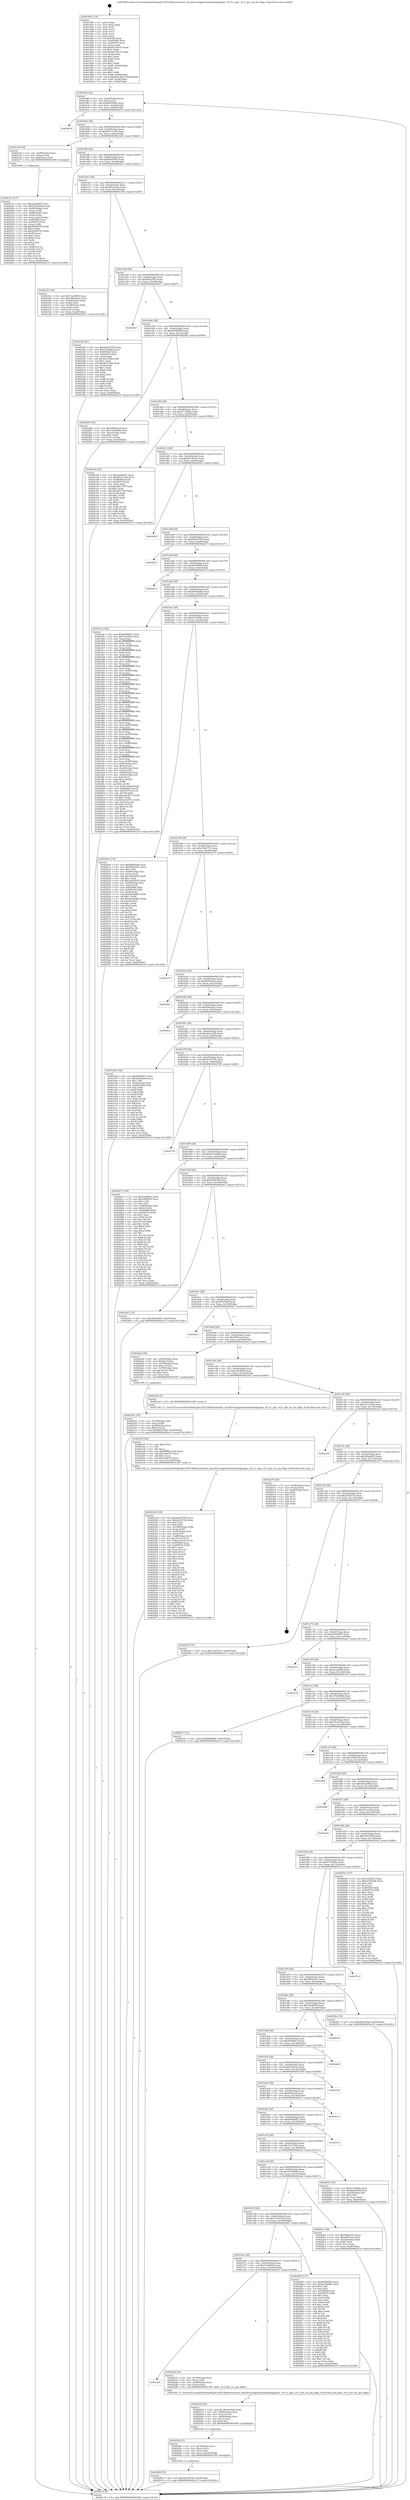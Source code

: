 digraph "0x401940" {
  label = "0x401940 (/mnt/c/Users/mathe/Desktop/tcc/POCII/binaries/extr_linuxdriversgpudrmamdamdgpugmc_v8_0.c_gmc_v8_0_get_vm_pte_flags_Final-ollvm.out::main(0))"
  labelloc = "t"
  node[shape=record]

  Entry [label="",width=0.3,height=0.3,shape=circle,fillcolor=black,style=filled]
  "0x4019b4" [label="{
     0x4019b4 [32]\l
     | [instrs]\l
     &nbsp;&nbsp;0x4019b4 \<+6\>: mov -0xa0(%rbp),%eax\l
     &nbsp;&nbsp;0x4019ba \<+2\>: mov %eax,%ecx\l
     &nbsp;&nbsp;0x4019bc \<+6\>: sub $0x80f5058b,%ecx\l
     &nbsp;&nbsp;0x4019c2 \<+6\>: mov %eax,-0xb4(%rbp)\l
     &nbsp;&nbsp;0x4019c8 \<+6\>: mov %ecx,-0xb8(%rbp)\l
     &nbsp;&nbsp;0x4019ce \<+6\>: je 0000000000402b7d \<main+0x123d\>\l
  }"]
  "0x402b7d" [label="{
     0x402b7d\l
  }", style=dashed]
  "0x4019d4" [label="{
     0x4019d4 [28]\l
     | [instrs]\l
     &nbsp;&nbsp;0x4019d4 \<+5\>: jmp 00000000004019d9 \<main+0x99\>\l
     &nbsp;&nbsp;0x4019d9 \<+6\>: mov -0xb4(%rbp),%eax\l
     &nbsp;&nbsp;0x4019df \<+5\>: sub $0x85a71a36,%eax\l
     &nbsp;&nbsp;0x4019e4 \<+6\>: mov %eax,-0xbc(%rbp)\l
     &nbsp;&nbsp;0x4019ea \<+6\>: je 00000000004021e9 \<main+0x8a9\>\l
  }"]
  Exit [label="",width=0.3,height=0.3,shape=circle,fillcolor=black,style=filled,peripheries=2]
  "0x4021e9" [label="{
     0x4021e9 [19]\l
     | [instrs]\l
     &nbsp;&nbsp;0x4021e9 \<+7\>: mov -0x90(%rbp),%rax\l
     &nbsp;&nbsp;0x4021f0 \<+3\>: mov (%rax),%rax\l
     &nbsp;&nbsp;0x4021f3 \<+4\>: mov 0x8(%rax),%rdi\l
     &nbsp;&nbsp;0x4021f7 \<+5\>: call 0000000000401060 \<atoi@plt\>\l
     | [calls]\l
     &nbsp;&nbsp;0x401060 \{1\} (unknown)\l
  }"]
  "0x4019f0" [label="{
     0x4019f0 [28]\l
     | [instrs]\l
     &nbsp;&nbsp;0x4019f0 \<+5\>: jmp 00000000004019f5 \<main+0xb5\>\l
     &nbsp;&nbsp;0x4019f5 \<+6\>: mov -0xb4(%rbp),%eax\l
     &nbsp;&nbsp;0x4019fb \<+5\>: sub $0x8dbc5020,%eax\l
     &nbsp;&nbsp;0x401a00 \<+6\>: mov %eax,-0xc0(%rbp)\l
     &nbsp;&nbsp;0x401a06 \<+6\>: je 0000000000402321 \<main+0x9e1\>\l
  }"]
  "0x40260f" [label="{
     0x40260f [15]\l
     | [instrs]\l
     &nbsp;&nbsp;0x40260f \<+10\>: movl $0x442c9076,-0xa0(%rbp)\l
     &nbsp;&nbsp;0x402619 \<+5\>: jmp 0000000000402c19 \<main+0x12d9\>\l
  }"]
  "0x402321" [label="{
     0x402321 [36]\l
     | [instrs]\l
     &nbsp;&nbsp;0x402321 \<+5\>: mov $0x7ee04f45,%eax\l
     &nbsp;&nbsp;0x402326 \<+5\>: mov $0x94b3ea3a,%ecx\l
     &nbsp;&nbsp;0x40232b \<+4\>: mov -0x68(%rbp),%rdx\l
     &nbsp;&nbsp;0x40232f \<+2\>: mov (%rdx),%esi\l
     &nbsp;&nbsp;0x402331 \<+4\>: mov -0x78(%rbp),%rdx\l
     &nbsp;&nbsp;0x402335 \<+2\>: cmp (%rdx),%esi\l
     &nbsp;&nbsp;0x402337 \<+3\>: cmovl %ecx,%eax\l
     &nbsp;&nbsp;0x40233a \<+6\>: mov %eax,-0xa0(%rbp)\l
     &nbsp;&nbsp;0x402340 \<+5\>: jmp 0000000000402c19 \<main+0x12d9\>\l
  }"]
  "0x401a0c" [label="{
     0x401a0c [28]\l
     | [instrs]\l
     &nbsp;&nbsp;0x401a0c \<+5\>: jmp 0000000000401a11 \<main+0xd1\>\l
     &nbsp;&nbsp;0x401a11 \<+6\>: mov -0xb4(%rbp),%eax\l
     &nbsp;&nbsp;0x401a17 \<+5\>: sub $0x94b3ea3a,%eax\l
     &nbsp;&nbsp;0x401a1c \<+6\>: mov %eax,-0xc4(%rbp)\l
     &nbsp;&nbsp;0x401a22 \<+6\>: je 0000000000402345 \<main+0xa05\>\l
  }"]
  "0x4025fa" [label="{
     0x4025fa [21]\l
     | [instrs]\l
     &nbsp;&nbsp;0x4025fa \<+4\>: mov -0x70(%rbp),%rcx\l
     &nbsp;&nbsp;0x4025fe \<+3\>: mov (%rcx),%rcx\l
     &nbsp;&nbsp;0x402601 \<+3\>: mov %rcx,%rdi\l
     &nbsp;&nbsp;0x402604 \<+6\>: mov %eax,-0x16c(%rbp)\l
     &nbsp;&nbsp;0x40260a \<+5\>: call 0000000000401030 \<free@plt\>\l
     | [calls]\l
     &nbsp;&nbsp;0x401030 \{1\} (unknown)\l
  }"]
  "0x402345" [label="{
     0x402345 [91]\l
     | [instrs]\l
     &nbsp;&nbsp;0x402345 \<+5\>: mov $0xb4e87550,%eax\l
     &nbsp;&nbsp;0x40234a \<+5\>: mov $0x1f2c8f62,%ecx\l
     &nbsp;&nbsp;0x40234f \<+7\>: mov 0x405068,%edx\l
     &nbsp;&nbsp;0x402356 \<+7\>: mov 0x405074,%esi\l
     &nbsp;&nbsp;0x40235d \<+2\>: mov %edx,%edi\l
     &nbsp;&nbsp;0x40235f \<+6\>: sub $0x92e33fba,%edi\l
     &nbsp;&nbsp;0x402365 \<+3\>: sub $0x1,%edi\l
     &nbsp;&nbsp;0x402368 \<+6\>: add $0x92e33fba,%edi\l
     &nbsp;&nbsp;0x40236e \<+3\>: imul %edi,%edx\l
     &nbsp;&nbsp;0x402371 \<+3\>: and $0x1,%edx\l
     &nbsp;&nbsp;0x402374 \<+3\>: cmp $0x0,%edx\l
     &nbsp;&nbsp;0x402377 \<+4\>: sete %r8b\l
     &nbsp;&nbsp;0x40237b \<+3\>: cmp $0xa,%esi\l
     &nbsp;&nbsp;0x40237e \<+4\>: setl %r9b\l
     &nbsp;&nbsp;0x402382 \<+3\>: mov %r8b,%r10b\l
     &nbsp;&nbsp;0x402385 \<+3\>: and %r9b,%r10b\l
     &nbsp;&nbsp;0x402388 \<+3\>: xor %r9b,%r8b\l
     &nbsp;&nbsp;0x40238b \<+3\>: or %r8b,%r10b\l
     &nbsp;&nbsp;0x40238e \<+4\>: test $0x1,%r10b\l
     &nbsp;&nbsp;0x402392 \<+3\>: cmovne %ecx,%eax\l
     &nbsp;&nbsp;0x402395 \<+6\>: mov %eax,-0xa0(%rbp)\l
     &nbsp;&nbsp;0x40239b \<+5\>: jmp 0000000000402c19 \<main+0x12d9\>\l
  }"]
  "0x401a28" [label="{
     0x401a28 [28]\l
     | [instrs]\l
     &nbsp;&nbsp;0x401a28 \<+5\>: jmp 0000000000401a2d \<main+0xed\>\l
     &nbsp;&nbsp;0x401a2d \<+6\>: mov -0xb4(%rbp),%eax\l
     &nbsp;&nbsp;0x401a33 \<+5\>: sub $0x95be2f7d,%eax\l
     &nbsp;&nbsp;0x401a38 \<+6\>: mov %eax,-0xc8(%rbp)\l
     &nbsp;&nbsp;0x401a3e \<+6\>: je 0000000000402837 \<main+0xef7\>\l
  }"]
  "0x4025dd" [label="{
     0x4025dd [29]\l
     | [instrs]\l
     &nbsp;&nbsp;0x4025dd \<+10\>: movabs $0x4030d6,%rdi\l
     &nbsp;&nbsp;0x4025e7 \<+4\>: mov -0x60(%rbp),%rcx\l
     &nbsp;&nbsp;0x4025eb \<+2\>: mov %eax,(%rcx)\l
     &nbsp;&nbsp;0x4025ed \<+4\>: mov -0x60(%rbp),%rcx\l
     &nbsp;&nbsp;0x4025f1 \<+2\>: mov (%rcx),%esi\l
     &nbsp;&nbsp;0x4025f3 \<+2\>: mov $0x0,%al\l
     &nbsp;&nbsp;0x4025f5 \<+5\>: call 0000000000401040 \<printf@plt\>\l
     | [calls]\l
     &nbsp;&nbsp;0x401040 \{1\} (unknown)\l
  }"]
  "0x402837" [label="{
     0x402837\l
  }", style=dashed]
  "0x401a44" [label="{
     0x401a44 [28]\l
     | [instrs]\l
     &nbsp;&nbsp;0x401a44 \<+5\>: jmp 0000000000401a49 \<main+0x109\>\l
     &nbsp;&nbsp;0x401a49 \<+6\>: mov -0xb4(%rbp),%eax\l
     &nbsp;&nbsp;0x401a4f \<+5\>: sub $0x990f9688,%eax\l
     &nbsp;&nbsp;0x401a54 \<+6\>: mov %eax,-0xcc(%rbp)\l
     &nbsp;&nbsp;0x401a5a \<+6\>: je 0000000000402280 \<main+0x940\>\l
  }"]
  "0x401e88" [label="{
     0x401e88\l
  }", style=dashed]
  "0x402280" [label="{
     0x402280 [30]\l
     | [instrs]\l
     &nbsp;&nbsp;0x402280 \<+5\>: mov $0x3d859c2d,%eax\l
     &nbsp;&nbsp;0x402285 \<+5\>: mov $0x7c830698,%ecx\l
     &nbsp;&nbsp;0x40228a \<+3\>: mov -0x2c(%rbp),%edx\l
     &nbsp;&nbsp;0x40228d \<+3\>: cmp $0x1,%edx\l
     &nbsp;&nbsp;0x402290 \<+3\>: cmovl %ecx,%eax\l
     &nbsp;&nbsp;0x402293 \<+6\>: mov %eax,-0xa0(%rbp)\l
     &nbsp;&nbsp;0x402299 \<+5\>: jmp 0000000000402c19 \<main+0x12d9\>\l
  }"]
  "0x401a60" [label="{
     0x401a60 [28]\l
     | [instrs]\l
     &nbsp;&nbsp;0x401a60 \<+5\>: jmp 0000000000401a65 \<main+0x125\>\l
     &nbsp;&nbsp;0x401a65 \<+6\>: mov -0xb4(%rbp),%eax\l
     &nbsp;&nbsp;0x401a6b \<+5\>: sub $0xa7c3829a,%eax\l
     &nbsp;&nbsp;0x401a70 \<+6\>: mov %eax,-0xd0(%rbp)\l
     &nbsp;&nbsp;0x401a76 \<+6\>: je 000000000040218e \<main+0x84e\>\l
  }"]
  "0x4025cb" [label="{
     0x4025cb [18]\l
     | [instrs]\l
     &nbsp;&nbsp;0x4025cb \<+4\>: mov -0x70(%rbp),%rax\l
     &nbsp;&nbsp;0x4025cf \<+3\>: mov (%rax),%rdi\l
     &nbsp;&nbsp;0x4025d2 \<+4\>: mov -0x80(%rbp),%rax\l
     &nbsp;&nbsp;0x4025d6 \<+2\>: mov (%rax),%esi\l
     &nbsp;&nbsp;0x4025d8 \<+5\>: call 00000000004013f0 \<gmc_v8_0_get_vm_pte_flags\>\l
     | [calls]\l
     &nbsp;&nbsp;0x4013f0 \{1\} (/mnt/c/Users/mathe/Desktop/tcc/POCII/binaries/extr_linuxdriversgpudrmamdamdgpugmc_v8_0.c_gmc_v8_0_get_vm_pte_flags_Final-ollvm.out::gmc_v8_0_get_vm_pte_flags)\l
  }"]
  "0x40218e" [label="{
     0x40218e [91]\l
     | [instrs]\l
     &nbsp;&nbsp;0x40218e \<+5\>: mov $0x2e40d4f7,%eax\l
     &nbsp;&nbsp;0x402193 \<+5\>: mov $0x85a71a36,%ecx\l
     &nbsp;&nbsp;0x402198 \<+7\>: mov 0x405068,%edx\l
     &nbsp;&nbsp;0x40219f \<+7\>: mov 0x405074,%esi\l
     &nbsp;&nbsp;0x4021a6 \<+2\>: mov %edx,%edi\l
     &nbsp;&nbsp;0x4021a8 \<+6\>: sub $0x2fb17d7f,%edi\l
     &nbsp;&nbsp;0x4021ae \<+3\>: sub $0x1,%edi\l
     &nbsp;&nbsp;0x4021b1 \<+6\>: add $0x2fb17d7f,%edi\l
     &nbsp;&nbsp;0x4021b7 \<+3\>: imul %edi,%edx\l
     &nbsp;&nbsp;0x4021ba \<+3\>: and $0x1,%edx\l
     &nbsp;&nbsp;0x4021bd \<+3\>: cmp $0x0,%edx\l
     &nbsp;&nbsp;0x4021c0 \<+4\>: sete %r8b\l
     &nbsp;&nbsp;0x4021c4 \<+3\>: cmp $0xa,%esi\l
     &nbsp;&nbsp;0x4021c7 \<+4\>: setl %r9b\l
     &nbsp;&nbsp;0x4021cb \<+3\>: mov %r8b,%r10b\l
     &nbsp;&nbsp;0x4021ce \<+3\>: and %r9b,%r10b\l
     &nbsp;&nbsp;0x4021d1 \<+3\>: xor %r9b,%r8b\l
     &nbsp;&nbsp;0x4021d4 \<+3\>: or %r8b,%r10b\l
     &nbsp;&nbsp;0x4021d7 \<+4\>: test $0x1,%r10b\l
     &nbsp;&nbsp;0x4021db \<+3\>: cmovne %ecx,%eax\l
     &nbsp;&nbsp;0x4021de \<+6\>: mov %eax,-0xa0(%rbp)\l
     &nbsp;&nbsp;0x4021e4 \<+5\>: jmp 0000000000402c19 \<main+0x12d9\>\l
  }"]
  "0x401a7c" [label="{
     0x401a7c [28]\l
     | [instrs]\l
     &nbsp;&nbsp;0x401a7c \<+5\>: jmp 0000000000401a81 \<main+0x141\>\l
     &nbsp;&nbsp;0x401a81 \<+6\>: mov -0xb4(%rbp),%eax\l
     &nbsp;&nbsp;0x401a87 \<+5\>: sub $0xb4736cc2,%eax\l
     &nbsp;&nbsp;0x401a8c \<+6\>: mov %eax,-0xd4(%rbp)\l
     &nbsp;&nbsp;0x401a92 \<+6\>: je 000000000040292f \<main+0xfef\>\l
  }"]
  "0x401e6c" [label="{
     0x401e6c [28]\l
     | [instrs]\l
     &nbsp;&nbsp;0x401e6c \<+5\>: jmp 0000000000401e71 \<main+0x531\>\l
     &nbsp;&nbsp;0x401e71 \<+6\>: mov -0xb4(%rbp),%eax\l
     &nbsp;&nbsp;0x401e77 \<+5\>: sub $0x7ee04f45,%eax\l
     &nbsp;&nbsp;0x401e7c \<+6\>: mov %eax,-0x164(%rbp)\l
     &nbsp;&nbsp;0x401e82 \<+6\>: je 00000000004025cb \<main+0xc8b\>\l
  }"]
  "0x40292f" [label="{
     0x40292f\l
  }", style=dashed]
  "0x401a98" [label="{
     0x401a98 [28]\l
     | [instrs]\l
     &nbsp;&nbsp;0x401a98 \<+5\>: jmp 0000000000401a9d \<main+0x15d\>\l
     &nbsp;&nbsp;0x401a9d \<+6\>: mov -0xb4(%rbp),%eax\l
     &nbsp;&nbsp;0x401aa3 \<+5\>: sub $0xb4e87550,%eax\l
     &nbsp;&nbsp;0x401aa8 \<+6\>: mov %eax,-0xd8(%rbp)\l
     &nbsp;&nbsp;0x401aae \<+6\>: je 0000000000402b27 \<main+0x11e7\>\l
  }"]
  "0x402485" [label="{
     0x402485 [137]\l
     | [instrs]\l
     &nbsp;&nbsp;0x402485 \<+5\>: mov $0x80f5058b,%eax\l
     &nbsp;&nbsp;0x40248a \<+5\>: mov $0xbe7908bc,%ecx\l
     &nbsp;&nbsp;0x40248f \<+2\>: mov $0x1,%dl\l
     &nbsp;&nbsp;0x402491 \<+2\>: xor %esi,%esi\l
     &nbsp;&nbsp;0x402493 \<+7\>: mov 0x405068,%edi\l
     &nbsp;&nbsp;0x40249a \<+8\>: mov 0x405074,%r8d\l
     &nbsp;&nbsp;0x4024a2 \<+3\>: sub $0x1,%esi\l
     &nbsp;&nbsp;0x4024a5 \<+3\>: mov %edi,%r9d\l
     &nbsp;&nbsp;0x4024a8 \<+3\>: add %esi,%r9d\l
     &nbsp;&nbsp;0x4024ab \<+4\>: imul %r9d,%edi\l
     &nbsp;&nbsp;0x4024af \<+3\>: and $0x1,%edi\l
     &nbsp;&nbsp;0x4024b2 \<+3\>: cmp $0x0,%edi\l
     &nbsp;&nbsp;0x4024b5 \<+4\>: sete %r10b\l
     &nbsp;&nbsp;0x4024b9 \<+4\>: cmp $0xa,%r8d\l
     &nbsp;&nbsp;0x4024bd \<+4\>: setl %r11b\l
     &nbsp;&nbsp;0x4024c1 \<+3\>: mov %r10b,%bl\l
     &nbsp;&nbsp;0x4024c4 \<+3\>: xor $0xff,%bl\l
     &nbsp;&nbsp;0x4024c7 \<+3\>: mov %r11b,%r14b\l
     &nbsp;&nbsp;0x4024ca \<+4\>: xor $0xff,%r14b\l
     &nbsp;&nbsp;0x4024ce \<+3\>: xor $0x0,%dl\l
     &nbsp;&nbsp;0x4024d1 \<+3\>: mov %bl,%r15b\l
     &nbsp;&nbsp;0x4024d4 \<+4\>: and $0x0,%r15b\l
     &nbsp;&nbsp;0x4024d8 \<+3\>: and %dl,%r10b\l
     &nbsp;&nbsp;0x4024db \<+3\>: mov %r14b,%r12b\l
     &nbsp;&nbsp;0x4024de \<+4\>: and $0x0,%r12b\l
     &nbsp;&nbsp;0x4024e2 \<+3\>: and %dl,%r11b\l
     &nbsp;&nbsp;0x4024e5 \<+3\>: or %r10b,%r15b\l
     &nbsp;&nbsp;0x4024e8 \<+3\>: or %r11b,%r12b\l
     &nbsp;&nbsp;0x4024eb \<+3\>: xor %r12b,%r15b\l
     &nbsp;&nbsp;0x4024ee \<+3\>: or %r14b,%bl\l
     &nbsp;&nbsp;0x4024f1 \<+3\>: xor $0xff,%bl\l
     &nbsp;&nbsp;0x4024f4 \<+3\>: or $0x0,%dl\l
     &nbsp;&nbsp;0x4024f7 \<+2\>: and %dl,%bl\l
     &nbsp;&nbsp;0x4024f9 \<+3\>: or %bl,%r15b\l
     &nbsp;&nbsp;0x4024fc \<+4\>: test $0x1,%r15b\l
     &nbsp;&nbsp;0x402500 \<+3\>: cmovne %ecx,%eax\l
     &nbsp;&nbsp;0x402503 \<+6\>: mov %eax,-0xa0(%rbp)\l
     &nbsp;&nbsp;0x402509 \<+5\>: jmp 0000000000402c19 \<main+0x12d9\>\l
  }"]
  "0x402b27" [label="{
     0x402b27\l
  }", style=dashed]
  "0x401ab4" [label="{
     0x401ab4 [28]\l
     | [instrs]\l
     &nbsp;&nbsp;0x401ab4 \<+5\>: jmp 0000000000401ab9 \<main+0x179\>\l
     &nbsp;&nbsp;0x401ab9 \<+6\>: mov -0xb4(%rbp),%eax\l
     &nbsp;&nbsp;0x401abf \<+5\>: sub $0xbb05850f,%eax\l
     &nbsp;&nbsp;0x401ac4 \<+6\>: mov %eax,-0xdc(%rbp)\l
     &nbsp;&nbsp;0x401aca \<+6\>: je 000000000040207a \<main+0x73a\>\l
  }"]
  "0x4023cd" [label="{
     0x4023cd [169]\l
     | [instrs]\l
     &nbsp;&nbsp;0x4023cd \<+5\>: mov $0xb4e87550,%ecx\l
     &nbsp;&nbsp;0x4023d2 \<+5\>: mov $0x2d41f73b,%edx\l
     &nbsp;&nbsp;0x4023d7 \<+3\>: mov $0x1,%sil\l
     &nbsp;&nbsp;0x4023da \<+2\>: xor %edi,%edi\l
     &nbsp;&nbsp;0x4023dc \<+7\>: mov -0x168(%rbp),%r8d\l
     &nbsp;&nbsp;0x4023e3 \<+4\>: imul %eax,%r8d\l
     &nbsp;&nbsp;0x4023e7 \<+4\>: mov -0x70(%rbp),%r9\l
     &nbsp;&nbsp;0x4023eb \<+3\>: mov (%r9),%r9\l
     &nbsp;&nbsp;0x4023ee \<+4\>: mov -0x68(%rbp),%r10\l
     &nbsp;&nbsp;0x4023f2 \<+3\>: movslq (%r10),%r10\l
     &nbsp;&nbsp;0x4023f5 \<+4\>: mov %r8d,(%r9,%r10,4)\l
     &nbsp;&nbsp;0x4023f9 \<+7\>: mov 0x405068,%eax\l
     &nbsp;&nbsp;0x402400 \<+8\>: mov 0x405074,%r8d\l
     &nbsp;&nbsp;0x402408 \<+3\>: sub $0x1,%edi\l
     &nbsp;&nbsp;0x40240b \<+3\>: mov %eax,%r11d\l
     &nbsp;&nbsp;0x40240e \<+3\>: add %edi,%r11d\l
     &nbsp;&nbsp;0x402411 \<+4\>: imul %r11d,%eax\l
     &nbsp;&nbsp;0x402415 \<+3\>: and $0x1,%eax\l
     &nbsp;&nbsp;0x402418 \<+3\>: cmp $0x0,%eax\l
     &nbsp;&nbsp;0x40241b \<+3\>: sete %bl\l
     &nbsp;&nbsp;0x40241e \<+4\>: cmp $0xa,%r8d\l
     &nbsp;&nbsp;0x402422 \<+4\>: setl %r14b\l
     &nbsp;&nbsp;0x402426 \<+3\>: mov %bl,%r15b\l
     &nbsp;&nbsp;0x402429 \<+4\>: xor $0xff,%r15b\l
     &nbsp;&nbsp;0x40242d \<+3\>: mov %r14b,%r12b\l
     &nbsp;&nbsp;0x402430 \<+4\>: xor $0xff,%r12b\l
     &nbsp;&nbsp;0x402434 \<+4\>: xor $0x1,%sil\l
     &nbsp;&nbsp;0x402438 \<+3\>: mov %r15b,%r13b\l
     &nbsp;&nbsp;0x40243b \<+4\>: and $0xff,%r13b\l
     &nbsp;&nbsp;0x40243f \<+3\>: and %sil,%bl\l
     &nbsp;&nbsp;0x402442 \<+3\>: mov %r12b,%al\l
     &nbsp;&nbsp;0x402445 \<+2\>: and $0xff,%al\l
     &nbsp;&nbsp;0x402447 \<+3\>: and %sil,%r14b\l
     &nbsp;&nbsp;0x40244a \<+3\>: or %bl,%r13b\l
     &nbsp;&nbsp;0x40244d \<+3\>: or %r14b,%al\l
     &nbsp;&nbsp;0x402450 \<+3\>: xor %al,%r13b\l
     &nbsp;&nbsp;0x402453 \<+3\>: or %r12b,%r15b\l
     &nbsp;&nbsp;0x402456 \<+4\>: xor $0xff,%r15b\l
     &nbsp;&nbsp;0x40245a \<+4\>: or $0x1,%sil\l
     &nbsp;&nbsp;0x40245e \<+3\>: and %sil,%r15b\l
     &nbsp;&nbsp;0x402461 \<+3\>: or %r15b,%r13b\l
     &nbsp;&nbsp;0x402464 \<+4\>: test $0x1,%r13b\l
     &nbsp;&nbsp;0x402468 \<+3\>: cmovne %edx,%ecx\l
     &nbsp;&nbsp;0x40246b \<+6\>: mov %ecx,-0xa0(%rbp)\l
     &nbsp;&nbsp;0x402471 \<+5\>: jmp 0000000000402c19 \<main+0x12d9\>\l
  }"]
  "0x40207a" [label="{
     0x40207a\l
  }", style=dashed]
  "0x401ad0" [label="{
     0x401ad0 [28]\l
     | [instrs]\l
     &nbsp;&nbsp;0x401ad0 \<+5\>: jmp 0000000000401ad5 \<main+0x195\>\l
     &nbsp;&nbsp;0x401ad5 \<+6\>: mov -0xb4(%rbp),%eax\l
     &nbsp;&nbsp;0x401adb \<+5\>: sub $0xbb66d29b,%eax\l
     &nbsp;&nbsp;0x401ae0 \<+6\>: mov %eax,-0xe0(%rbp)\l
     &nbsp;&nbsp;0x401ae6 \<+6\>: je 0000000000401efc \<main+0x5bc\>\l
  }"]
  "0x4023a5" [label="{
     0x4023a5 [40]\l
     | [instrs]\l
     &nbsp;&nbsp;0x4023a5 \<+5\>: mov $0x2,%ecx\l
     &nbsp;&nbsp;0x4023aa \<+1\>: cltd\l
     &nbsp;&nbsp;0x4023ab \<+2\>: idiv %ecx\l
     &nbsp;&nbsp;0x4023ad \<+6\>: imul $0xfffffffe,%edx,%ecx\l
     &nbsp;&nbsp;0x4023b3 \<+6\>: add $0x3ab0747,%ecx\l
     &nbsp;&nbsp;0x4023b9 \<+3\>: add $0x1,%ecx\l
     &nbsp;&nbsp;0x4023bc \<+6\>: sub $0x3ab0747,%ecx\l
     &nbsp;&nbsp;0x4023c2 \<+6\>: mov %ecx,-0x168(%rbp)\l
     &nbsp;&nbsp;0x4023c8 \<+5\>: call 0000000000401160 \<next_i\>\l
     | [calls]\l
     &nbsp;&nbsp;0x401160 \{1\} (/mnt/c/Users/mathe/Desktop/tcc/POCII/binaries/extr_linuxdriversgpudrmamdamdgpugmc_v8_0.c_gmc_v8_0_get_vm_pte_flags_Final-ollvm.out::next_i)\l
  }"]
  "0x401efc" [label="{
     0x401efc [352]\l
     | [instrs]\l
     &nbsp;&nbsp;0x401efc \<+5\>: mov $0x6000bfc7,%eax\l
     &nbsp;&nbsp;0x401f01 \<+5\>: mov $0x7ae797fc,%ecx\l
     &nbsp;&nbsp;0x401f06 \<+3\>: mov %rsp,%rdx\l
     &nbsp;&nbsp;0x401f09 \<+4\>: add $0xfffffffffffffff0,%rdx\l
     &nbsp;&nbsp;0x401f0d \<+3\>: mov %rdx,%rsp\l
     &nbsp;&nbsp;0x401f10 \<+7\>: mov %rdx,-0x98(%rbp)\l
     &nbsp;&nbsp;0x401f17 \<+3\>: mov %rsp,%rdx\l
     &nbsp;&nbsp;0x401f1a \<+4\>: add $0xfffffffffffffff0,%rdx\l
     &nbsp;&nbsp;0x401f1e \<+3\>: mov %rdx,%rsp\l
     &nbsp;&nbsp;0x401f21 \<+3\>: mov %rsp,%rsi\l
     &nbsp;&nbsp;0x401f24 \<+4\>: add $0xfffffffffffffff0,%rsi\l
     &nbsp;&nbsp;0x401f28 \<+3\>: mov %rsi,%rsp\l
     &nbsp;&nbsp;0x401f2b \<+7\>: mov %rsi,-0x90(%rbp)\l
     &nbsp;&nbsp;0x401f32 \<+3\>: mov %rsp,%rsi\l
     &nbsp;&nbsp;0x401f35 \<+4\>: add $0xfffffffffffffff0,%rsi\l
     &nbsp;&nbsp;0x401f39 \<+3\>: mov %rsi,%rsp\l
     &nbsp;&nbsp;0x401f3c \<+7\>: mov %rsi,-0x88(%rbp)\l
     &nbsp;&nbsp;0x401f43 \<+3\>: mov %rsp,%rsi\l
     &nbsp;&nbsp;0x401f46 \<+4\>: add $0xfffffffffffffff0,%rsi\l
     &nbsp;&nbsp;0x401f4a \<+3\>: mov %rsi,%rsp\l
     &nbsp;&nbsp;0x401f4d \<+4\>: mov %rsi,-0x80(%rbp)\l
     &nbsp;&nbsp;0x401f51 \<+3\>: mov %rsp,%rsi\l
     &nbsp;&nbsp;0x401f54 \<+4\>: add $0xfffffffffffffff0,%rsi\l
     &nbsp;&nbsp;0x401f58 \<+3\>: mov %rsi,%rsp\l
     &nbsp;&nbsp;0x401f5b \<+4\>: mov %rsi,-0x78(%rbp)\l
     &nbsp;&nbsp;0x401f5f \<+3\>: mov %rsp,%rsi\l
     &nbsp;&nbsp;0x401f62 \<+4\>: add $0xfffffffffffffff0,%rsi\l
     &nbsp;&nbsp;0x401f66 \<+3\>: mov %rsi,%rsp\l
     &nbsp;&nbsp;0x401f69 \<+4\>: mov %rsi,-0x70(%rbp)\l
     &nbsp;&nbsp;0x401f6d \<+3\>: mov %rsp,%rsi\l
     &nbsp;&nbsp;0x401f70 \<+4\>: add $0xfffffffffffffff0,%rsi\l
     &nbsp;&nbsp;0x401f74 \<+3\>: mov %rsi,%rsp\l
     &nbsp;&nbsp;0x401f77 \<+4\>: mov %rsi,-0x68(%rbp)\l
     &nbsp;&nbsp;0x401f7b \<+3\>: mov %rsp,%rsi\l
     &nbsp;&nbsp;0x401f7e \<+4\>: add $0xfffffffffffffff0,%rsi\l
     &nbsp;&nbsp;0x401f82 \<+3\>: mov %rsi,%rsp\l
     &nbsp;&nbsp;0x401f85 \<+4\>: mov %rsi,-0x60(%rbp)\l
     &nbsp;&nbsp;0x401f89 \<+3\>: mov %rsp,%rsi\l
     &nbsp;&nbsp;0x401f8c \<+4\>: add $0xfffffffffffffff0,%rsi\l
     &nbsp;&nbsp;0x401f90 \<+3\>: mov %rsi,%rsp\l
     &nbsp;&nbsp;0x401f93 \<+4\>: mov %rsi,-0x58(%rbp)\l
     &nbsp;&nbsp;0x401f97 \<+3\>: mov %rsp,%rsi\l
     &nbsp;&nbsp;0x401f9a \<+4\>: add $0xfffffffffffffff0,%rsi\l
     &nbsp;&nbsp;0x401f9e \<+3\>: mov %rsi,%rsp\l
     &nbsp;&nbsp;0x401fa1 \<+4\>: mov %rsi,-0x50(%rbp)\l
     &nbsp;&nbsp;0x401fa5 \<+3\>: mov %rsp,%rsi\l
     &nbsp;&nbsp;0x401fa8 \<+4\>: add $0xfffffffffffffff0,%rsi\l
     &nbsp;&nbsp;0x401fac \<+3\>: mov %rsi,%rsp\l
     &nbsp;&nbsp;0x401faf \<+4\>: mov %rsi,-0x48(%rbp)\l
     &nbsp;&nbsp;0x401fb3 \<+3\>: mov %rsp,%rsi\l
     &nbsp;&nbsp;0x401fb6 \<+4\>: add $0xfffffffffffffff0,%rsi\l
     &nbsp;&nbsp;0x401fba \<+3\>: mov %rsi,%rsp\l
     &nbsp;&nbsp;0x401fbd \<+4\>: mov %rsi,-0x40(%rbp)\l
     &nbsp;&nbsp;0x401fc1 \<+3\>: mov %rsp,%rsi\l
     &nbsp;&nbsp;0x401fc4 \<+4\>: add $0xfffffffffffffff0,%rsi\l
     &nbsp;&nbsp;0x401fc8 \<+3\>: mov %rsi,%rsp\l
     &nbsp;&nbsp;0x401fcb \<+4\>: mov %rsi,-0x38(%rbp)\l
     &nbsp;&nbsp;0x401fcf \<+7\>: mov -0x98(%rbp),%rsi\l
     &nbsp;&nbsp;0x401fd6 \<+6\>: movl $0x0,(%rsi)\l
     &nbsp;&nbsp;0x401fdc \<+6\>: mov -0xa4(%rbp),%edi\l
     &nbsp;&nbsp;0x401fe2 \<+2\>: mov %edi,(%rdx)\l
     &nbsp;&nbsp;0x401fe4 \<+7\>: mov -0x90(%rbp),%rsi\l
     &nbsp;&nbsp;0x401feb \<+7\>: mov -0xb0(%rbp),%r8\l
     &nbsp;&nbsp;0x401ff2 \<+3\>: mov %r8,(%rsi)\l
     &nbsp;&nbsp;0x401ff5 \<+3\>: cmpl $0x2,(%rdx)\l
     &nbsp;&nbsp;0x401ff8 \<+4\>: setne %r9b\l
     &nbsp;&nbsp;0x401ffc \<+4\>: and $0x1,%r9b\l
     &nbsp;&nbsp;0x402000 \<+4\>: mov %r9b,-0x2d(%rbp)\l
     &nbsp;&nbsp;0x402004 \<+8\>: mov 0x405068,%r10d\l
     &nbsp;&nbsp;0x40200c \<+8\>: mov 0x405074,%r11d\l
     &nbsp;&nbsp;0x402014 \<+3\>: mov %r10d,%ebx\l
     &nbsp;&nbsp;0x402017 \<+6\>: add $0xee2c871c,%ebx\l
     &nbsp;&nbsp;0x40201d \<+3\>: sub $0x1,%ebx\l
     &nbsp;&nbsp;0x402020 \<+6\>: sub $0xee2c871c,%ebx\l
     &nbsp;&nbsp;0x402026 \<+4\>: imul %ebx,%r10d\l
     &nbsp;&nbsp;0x40202a \<+4\>: and $0x1,%r10d\l
     &nbsp;&nbsp;0x40202e \<+4\>: cmp $0x0,%r10d\l
     &nbsp;&nbsp;0x402032 \<+4\>: sete %r9b\l
     &nbsp;&nbsp;0x402036 \<+4\>: cmp $0xa,%r11d\l
     &nbsp;&nbsp;0x40203a \<+4\>: setl %r14b\l
     &nbsp;&nbsp;0x40203e \<+3\>: mov %r9b,%r15b\l
     &nbsp;&nbsp;0x402041 \<+3\>: and %r14b,%r15b\l
     &nbsp;&nbsp;0x402044 \<+3\>: xor %r14b,%r9b\l
     &nbsp;&nbsp;0x402047 \<+3\>: or %r9b,%r15b\l
     &nbsp;&nbsp;0x40204a \<+4\>: test $0x1,%r15b\l
     &nbsp;&nbsp;0x40204e \<+3\>: cmovne %ecx,%eax\l
     &nbsp;&nbsp;0x402051 \<+6\>: mov %eax,-0xa0(%rbp)\l
     &nbsp;&nbsp;0x402057 \<+5\>: jmp 0000000000402c19 \<main+0x12d9\>\l
  }"]
  "0x401aec" [label="{
     0x401aec [28]\l
     | [instrs]\l
     &nbsp;&nbsp;0x401aec \<+5\>: jmp 0000000000401af1 \<main+0x1b1\>\l
     &nbsp;&nbsp;0x401af1 \<+6\>: mov -0xb4(%rbp),%eax\l
     &nbsp;&nbsp;0x401af7 \<+5\>: sub $0xbe7908bc,%eax\l
     &nbsp;&nbsp;0x401afc \<+6\>: mov %eax,-0xe4(%rbp)\l
     &nbsp;&nbsp;0x401b02 \<+6\>: je 000000000040250e \<main+0xbce\>\l
  }"]
  "0x402301" [label="{
     0x402301 [32]\l
     | [instrs]\l
     &nbsp;&nbsp;0x402301 \<+4\>: mov -0x70(%rbp),%rdi\l
     &nbsp;&nbsp;0x402305 \<+3\>: mov %rax,(%rdi)\l
     &nbsp;&nbsp;0x402308 \<+4\>: mov -0x68(%rbp),%rax\l
     &nbsp;&nbsp;0x40230c \<+6\>: movl $0x0,(%rax)\l
     &nbsp;&nbsp;0x402312 \<+10\>: movl $0x8dbc5020,-0xa0(%rbp)\l
     &nbsp;&nbsp;0x40231c \<+5\>: jmp 0000000000402c19 \<main+0x12d9\>\l
  }"]
  "0x40250e" [label="{
     0x40250e [174]\l
     | [instrs]\l
     &nbsp;&nbsp;0x40250e \<+5\>: mov $0x80f5058b,%eax\l
     &nbsp;&nbsp;0x402513 \<+5\>: mov $0x5850eb7c,%ecx\l
     &nbsp;&nbsp;0x402518 \<+2\>: mov $0x1,%dl\l
     &nbsp;&nbsp;0x40251a \<+4\>: mov -0x68(%rbp),%rsi\l
     &nbsp;&nbsp;0x40251e \<+2\>: mov (%rsi),%edi\l
     &nbsp;&nbsp;0x402520 \<+6\>: add $0x3b293255,%edi\l
     &nbsp;&nbsp;0x402526 \<+3\>: add $0x1,%edi\l
     &nbsp;&nbsp;0x402529 \<+6\>: sub $0x3b293255,%edi\l
     &nbsp;&nbsp;0x40252f \<+4\>: mov -0x68(%rbp),%rsi\l
     &nbsp;&nbsp;0x402533 \<+2\>: mov %edi,(%rsi)\l
     &nbsp;&nbsp;0x402535 \<+7\>: mov 0x405068,%edi\l
     &nbsp;&nbsp;0x40253c \<+8\>: mov 0x405074,%r8d\l
     &nbsp;&nbsp;0x402544 \<+3\>: mov %edi,%r9d\l
     &nbsp;&nbsp;0x402547 \<+7\>: sub $0x4d44a883,%r9d\l
     &nbsp;&nbsp;0x40254e \<+4\>: sub $0x1,%r9d\l
     &nbsp;&nbsp;0x402552 \<+7\>: add $0x4d44a883,%r9d\l
     &nbsp;&nbsp;0x402559 \<+4\>: imul %r9d,%edi\l
     &nbsp;&nbsp;0x40255d \<+3\>: and $0x1,%edi\l
     &nbsp;&nbsp;0x402560 \<+3\>: cmp $0x0,%edi\l
     &nbsp;&nbsp;0x402563 \<+4\>: sete %r10b\l
     &nbsp;&nbsp;0x402567 \<+4\>: cmp $0xa,%r8d\l
     &nbsp;&nbsp;0x40256b \<+4\>: setl %r11b\l
     &nbsp;&nbsp;0x40256f \<+3\>: mov %r10b,%bl\l
     &nbsp;&nbsp;0x402572 \<+3\>: xor $0xff,%bl\l
     &nbsp;&nbsp;0x402575 \<+3\>: mov %r11b,%r14b\l
     &nbsp;&nbsp;0x402578 \<+4\>: xor $0xff,%r14b\l
     &nbsp;&nbsp;0x40257c \<+3\>: xor $0x1,%dl\l
     &nbsp;&nbsp;0x40257f \<+3\>: mov %bl,%r15b\l
     &nbsp;&nbsp;0x402582 \<+4\>: and $0xff,%r15b\l
     &nbsp;&nbsp;0x402586 \<+3\>: and %dl,%r10b\l
     &nbsp;&nbsp;0x402589 \<+3\>: mov %r14b,%r12b\l
     &nbsp;&nbsp;0x40258c \<+4\>: and $0xff,%r12b\l
     &nbsp;&nbsp;0x402590 \<+3\>: and %dl,%r11b\l
     &nbsp;&nbsp;0x402593 \<+3\>: or %r10b,%r15b\l
     &nbsp;&nbsp;0x402596 \<+3\>: or %r11b,%r12b\l
     &nbsp;&nbsp;0x402599 \<+3\>: xor %r12b,%r15b\l
     &nbsp;&nbsp;0x40259c \<+3\>: or %r14b,%bl\l
     &nbsp;&nbsp;0x40259f \<+3\>: xor $0xff,%bl\l
     &nbsp;&nbsp;0x4025a2 \<+3\>: or $0x1,%dl\l
     &nbsp;&nbsp;0x4025a5 \<+2\>: and %dl,%bl\l
     &nbsp;&nbsp;0x4025a7 \<+3\>: or %bl,%r15b\l
     &nbsp;&nbsp;0x4025aa \<+4\>: test $0x1,%r15b\l
     &nbsp;&nbsp;0x4025ae \<+3\>: cmovne %ecx,%eax\l
     &nbsp;&nbsp;0x4025b1 \<+6\>: mov %eax,-0xa0(%rbp)\l
     &nbsp;&nbsp;0x4025b7 \<+5\>: jmp 0000000000402c19 \<main+0x12d9\>\l
  }"]
  "0x401b08" [label="{
     0x401b08 [28]\l
     | [instrs]\l
     &nbsp;&nbsp;0x401b08 \<+5\>: jmp 0000000000401b0d \<main+0x1cd\>\l
     &nbsp;&nbsp;0x401b0d \<+6\>: mov -0xb4(%rbp),%eax\l
     &nbsp;&nbsp;0x401b13 \<+5\>: sub $0xc764c731,%eax\l
     &nbsp;&nbsp;0x401b18 \<+6\>: mov %eax,-0xe8(%rbp)\l
     &nbsp;&nbsp;0x401b1e \<+6\>: je 000000000040217f \<main+0x83f\>\l
  }"]
  "0x401e50" [label="{
     0x401e50 [28]\l
     | [instrs]\l
     &nbsp;&nbsp;0x401e50 \<+5\>: jmp 0000000000401e55 \<main+0x515\>\l
     &nbsp;&nbsp;0x401e55 \<+6\>: mov -0xb4(%rbp),%eax\l
     &nbsp;&nbsp;0x401e5b \<+5\>: sub $0x7ca07233,%eax\l
     &nbsp;&nbsp;0x401e60 \<+6\>: mov %eax,-0x160(%rbp)\l
     &nbsp;&nbsp;0x401e66 \<+6\>: je 0000000000402485 \<main+0xb45\>\l
  }"]
  "0x40217f" [label="{
     0x40217f\l
  }", style=dashed]
  "0x401b24" [label="{
     0x401b24 [28]\l
     | [instrs]\l
     &nbsp;&nbsp;0x401b24 \<+5\>: jmp 0000000000401b29 \<main+0x1e9\>\l
     &nbsp;&nbsp;0x401b29 \<+6\>: mov -0xb4(%rbp),%eax\l
     &nbsp;&nbsp;0x401b2f \<+5\>: sub $0xd0878baa,%eax\l
     &nbsp;&nbsp;0x401b34 \<+6\>: mov %eax,-0xec(%rbp)\l
     &nbsp;&nbsp;0x401b3a \<+6\>: je 00000000004026a7 \<main+0xd67\>\l
  }"]
  "0x4022bc" [label="{
     0x4022bc [30]\l
     | [instrs]\l
     &nbsp;&nbsp;0x4022bc \<+5\>: mov $0x95be2f7d,%eax\l
     &nbsp;&nbsp;0x4022c1 \<+5\>: mov $0xd997ee2,%ecx\l
     &nbsp;&nbsp;0x4022c6 \<+3\>: mov -0x2c(%rbp),%edx\l
     &nbsp;&nbsp;0x4022c9 \<+3\>: cmp $0x0,%edx\l
     &nbsp;&nbsp;0x4022cc \<+3\>: cmove %ecx,%eax\l
     &nbsp;&nbsp;0x4022cf \<+6\>: mov %eax,-0xa0(%rbp)\l
     &nbsp;&nbsp;0x4022d5 \<+5\>: jmp 0000000000402c19 \<main+0x12d9\>\l
  }"]
  "0x4026a7" [label="{
     0x4026a7\l
  }", style=dashed]
  "0x401b40" [label="{
     0x401b40 [28]\l
     | [instrs]\l
     &nbsp;&nbsp;0x401b40 \<+5\>: jmp 0000000000401b45 \<main+0x205\>\l
     &nbsp;&nbsp;0x401b45 \<+6\>: mov -0xb4(%rbp),%eax\l
     &nbsp;&nbsp;0x401b4b \<+5\>: sub $0xd2fae0ec,%eax\l
     &nbsp;&nbsp;0x401b50 \<+6\>: mov %eax,-0xf0(%rbp)\l
     &nbsp;&nbsp;0x401b56 \<+6\>: je 0000000000402bee \<main+0x12ae\>\l
  }"]
  "0x4021fc" [label="{
     0x4021fc [117]\l
     | [instrs]\l
     &nbsp;&nbsp;0x4021fc \<+5\>: mov $0x2e40d4f7,%ecx\l
     &nbsp;&nbsp;0x402201 \<+5\>: mov $0x3520dd68,%edx\l
     &nbsp;&nbsp;0x402206 \<+7\>: mov -0x88(%rbp),%rdi\l
     &nbsp;&nbsp;0x40220d \<+2\>: mov %eax,(%rdi)\l
     &nbsp;&nbsp;0x40220f \<+7\>: mov -0x88(%rbp),%rdi\l
     &nbsp;&nbsp;0x402216 \<+2\>: mov (%rdi),%eax\l
     &nbsp;&nbsp;0x402218 \<+3\>: mov %eax,-0x2c(%rbp)\l
     &nbsp;&nbsp;0x40221b \<+7\>: mov 0x405068,%eax\l
     &nbsp;&nbsp;0x402222 \<+7\>: mov 0x405074,%esi\l
     &nbsp;&nbsp;0x402229 \<+3\>: mov %eax,%r8d\l
     &nbsp;&nbsp;0x40222c \<+7\>: add $0xf2640705,%r8d\l
     &nbsp;&nbsp;0x402233 \<+4\>: sub $0x1,%r8d\l
     &nbsp;&nbsp;0x402237 \<+7\>: sub $0xf2640705,%r8d\l
     &nbsp;&nbsp;0x40223e \<+4\>: imul %r8d,%eax\l
     &nbsp;&nbsp;0x402242 \<+3\>: and $0x1,%eax\l
     &nbsp;&nbsp;0x402245 \<+3\>: cmp $0x0,%eax\l
     &nbsp;&nbsp;0x402248 \<+4\>: sete %r9b\l
     &nbsp;&nbsp;0x40224c \<+3\>: cmp $0xa,%esi\l
     &nbsp;&nbsp;0x40224f \<+4\>: setl %r10b\l
     &nbsp;&nbsp;0x402253 \<+3\>: mov %r9b,%r11b\l
     &nbsp;&nbsp;0x402256 \<+3\>: and %r10b,%r11b\l
     &nbsp;&nbsp;0x402259 \<+3\>: xor %r10b,%r9b\l
     &nbsp;&nbsp;0x40225c \<+3\>: or %r9b,%r11b\l
     &nbsp;&nbsp;0x40225f \<+4\>: test $0x1,%r11b\l
     &nbsp;&nbsp;0x402263 \<+3\>: cmovne %edx,%ecx\l
     &nbsp;&nbsp;0x402266 \<+6\>: mov %ecx,-0xa0(%rbp)\l
     &nbsp;&nbsp;0x40226c \<+5\>: jmp 0000000000402c19 \<main+0x12d9\>\l
  }"]
  "0x402bee" [label="{
     0x402bee\l
  }", style=dashed]
  "0x401b5c" [label="{
     0x401b5c [28]\l
     | [instrs]\l
     &nbsp;&nbsp;0x401b5c \<+5\>: jmp 0000000000401b61 \<main+0x221\>\l
     &nbsp;&nbsp;0x401b61 \<+6\>: mov -0xb4(%rbp),%eax\l
     &nbsp;&nbsp;0x401b67 \<+5\>: sub $0xd4dcc836,%eax\l
     &nbsp;&nbsp;0x401b6c \<+6\>: mov %eax,-0xf4(%rbp)\l
     &nbsp;&nbsp;0x401b72 \<+6\>: je 0000000000401e92 \<main+0x552\>\l
  }"]
  "0x401e34" [label="{
     0x401e34 [28]\l
     | [instrs]\l
     &nbsp;&nbsp;0x401e34 \<+5\>: jmp 0000000000401e39 \<main+0x4f9\>\l
     &nbsp;&nbsp;0x401e39 \<+6\>: mov -0xb4(%rbp),%eax\l
     &nbsp;&nbsp;0x401e3f \<+5\>: sub $0x7c830698,%eax\l
     &nbsp;&nbsp;0x401e44 \<+6\>: mov %eax,-0x15c(%rbp)\l
     &nbsp;&nbsp;0x401e4a \<+6\>: je 00000000004022bc \<main+0x97c\>\l
  }"]
  "0x401e92" [label="{
     0x401e92 [106]\l
     | [instrs]\l
     &nbsp;&nbsp;0x401e92 \<+5\>: mov $0x6000bfc7,%eax\l
     &nbsp;&nbsp;0x401e97 \<+5\>: mov $0xbb66d29b,%ecx\l
     &nbsp;&nbsp;0x401e9c \<+2\>: mov $0x1,%dl\l
     &nbsp;&nbsp;0x401e9e \<+7\>: mov -0x9a(%rbp),%sil\l
     &nbsp;&nbsp;0x401ea5 \<+7\>: mov -0x99(%rbp),%dil\l
     &nbsp;&nbsp;0x401eac \<+3\>: mov %sil,%r8b\l
     &nbsp;&nbsp;0x401eaf \<+4\>: xor $0xff,%r8b\l
     &nbsp;&nbsp;0x401eb3 \<+3\>: mov %dil,%r9b\l
     &nbsp;&nbsp;0x401eb6 \<+4\>: xor $0xff,%r9b\l
     &nbsp;&nbsp;0x401eba \<+3\>: xor $0x1,%dl\l
     &nbsp;&nbsp;0x401ebd \<+3\>: mov %r8b,%r10b\l
     &nbsp;&nbsp;0x401ec0 \<+4\>: and $0xff,%r10b\l
     &nbsp;&nbsp;0x401ec4 \<+3\>: and %dl,%sil\l
     &nbsp;&nbsp;0x401ec7 \<+3\>: mov %r9b,%r11b\l
     &nbsp;&nbsp;0x401eca \<+4\>: and $0xff,%r11b\l
     &nbsp;&nbsp;0x401ece \<+3\>: and %dl,%dil\l
     &nbsp;&nbsp;0x401ed1 \<+3\>: or %sil,%r10b\l
     &nbsp;&nbsp;0x401ed4 \<+3\>: or %dil,%r11b\l
     &nbsp;&nbsp;0x401ed7 \<+3\>: xor %r11b,%r10b\l
     &nbsp;&nbsp;0x401eda \<+3\>: or %r9b,%r8b\l
     &nbsp;&nbsp;0x401edd \<+4\>: xor $0xff,%r8b\l
     &nbsp;&nbsp;0x401ee1 \<+3\>: or $0x1,%dl\l
     &nbsp;&nbsp;0x401ee4 \<+3\>: and %dl,%r8b\l
     &nbsp;&nbsp;0x401ee7 \<+3\>: or %r8b,%r10b\l
     &nbsp;&nbsp;0x401eea \<+4\>: test $0x1,%r10b\l
     &nbsp;&nbsp;0x401eee \<+3\>: cmovne %ecx,%eax\l
     &nbsp;&nbsp;0x401ef1 \<+6\>: mov %eax,-0xa0(%rbp)\l
     &nbsp;&nbsp;0x401ef7 \<+5\>: jmp 0000000000402c19 \<main+0x12d9\>\l
  }"]
  "0x401b78" [label="{
     0x401b78 [28]\l
     | [instrs]\l
     &nbsp;&nbsp;0x401b78 \<+5\>: jmp 0000000000401b7d \<main+0x23d\>\l
     &nbsp;&nbsp;0x401b7d \<+6\>: mov -0xb4(%rbp),%eax\l
     &nbsp;&nbsp;0x401b83 \<+5\>: sub $0xd5c3977b,%eax\l
     &nbsp;&nbsp;0x401b88 \<+6\>: mov %eax,-0xf8(%rbp)\l
     &nbsp;&nbsp;0x401b8e \<+6\>: je 0000000000402739 \<main+0xdf9\>\l
  }"]
  "0x402c19" [label="{
     0x402c19 [5]\l
     | [instrs]\l
     &nbsp;&nbsp;0x402c19 \<+5\>: jmp 00000000004019b4 \<main+0x74\>\l
  }"]
  "0x401940" [label="{
     0x401940 [116]\l
     | [instrs]\l
     &nbsp;&nbsp;0x401940 \<+1\>: push %rbp\l
     &nbsp;&nbsp;0x401941 \<+3\>: mov %rsp,%rbp\l
     &nbsp;&nbsp;0x401944 \<+2\>: push %r15\l
     &nbsp;&nbsp;0x401946 \<+2\>: push %r14\l
     &nbsp;&nbsp;0x401948 \<+2\>: push %r13\l
     &nbsp;&nbsp;0x40194a \<+2\>: push %r12\l
     &nbsp;&nbsp;0x40194c \<+1\>: push %rbx\l
     &nbsp;&nbsp;0x40194d \<+7\>: sub $0x168,%rsp\l
     &nbsp;&nbsp;0x401954 \<+7\>: mov 0x405068,%eax\l
     &nbsp;&nbsp;0x40195b \<+7\>: mov 0x405074,%ecx\l
     &nbsp;&nbsp;0x401962 \<+2\>: mov %eax,%edx\l
     &nbsp;&nbsp;0x401964 \<+6\>: add $0x6413de35,%edx\l
     &nbsp;&nbsp;0x40196a \<+3\>: sub $0x1,%edx\l
     &nbsp;&nbsp;0x40196d \<+6\>: sub $0x6413de35,%edx\l
     &nbsp;&nbsp;0x401973 \<+3\>: imul %edx,%eax\l
     &nbsp;&nbsp;0x401976 \<+3\>: and $0x1,%eax\l
     &nbsp;&nbsp;0x401979 \<+3\>: cmp $0x0,%eax\l
     &nbsp;&nbsp;0x40197c \<+4\>: sete %r8b\l
     &nbsp;&nbsp;0x401980 \<+4\>: and $0x1,%r8b\l
     &nbsp;&nbsp;0x401984 \<+7\>: mov %r8b,-0x9a(%rbp)\l
     &nbsp;&nbsp;0x40198b \<+3\>: cmp $0xa,%ecx\l
     &nbsp;&nbsp;0x40198e \<+4\>: setl %r8b\l
     &nbsp;&nbsp;0x401992 \<+4\>: and $0x1,%r8b\l
     &nbsp;&nbsp;0x401996 \<+7\>: mov %r8b,-0x99(%rbp)\l
     &nbsp;&nbsp;0x40199d \<+10\>: movl $0xd4dcc836,-0xa0(%rbp)\l
     &nbsp;&nbsp;0x4019a7 \<+6\>: mov %edi,-0xa4(%rbp)\l
     &nbsp;&nbsp;0x4019ad \<+7\>: mov %rsi,-0xb0(%rbp)\l
  }"]
  "0x40205c" [label="{
     0x40205c [30]\l
     | [instrs]\l
     &nbsp;&nbsp;0x40205c \<+5\>: mov $0xa7c3829a,%eax\l
     &nbsp;&nbsp;0x402061 \<+5\>: mov $0xbb05850f,%ecx\l
     &nbsp;&nbsp;0x402066 \<+3\>: mov -0x2d(%rbp),%dl\l
     &nbsp;&nbsp;0x402069 \<+3\>: test $0x1,%dl\l
     &nbsp;&nbsp;0x40206c \<+3\>: cmovne %ecx,%eax\l
     &nbsp;&nbsp;0x40206f \<+6\>: mov %eax,-0xa0(%rbp)\l
     &nbsp;&nbsp;0x402075 \<+5\>: jmp 0000000000402c19 \<main+0x12d9\>\l
  }"]
  "0x401e18" [label="{
     0x401e18 [28]\l
     | [instrs]\l
     &nbsp;&nbsp;0x401e18 \<+5\>: jmp 0000000000401e1d \<main+0x4dd\>\l
     &nbsp;&nbsp;0x401e1d \<+6\>: mov -0xb4(%rbp),%eax\l
     &nbsp;&nbsp;0x401e23 \<+5\>: sub $0x7ae797fc,%eax\l
     &nbsp;&nbsp;0x401e28 \<+6\>: mov %eax,-0x158(%rbp)\l
     &nbsp;&nbsp;0x401e2e \<+6\>: je 000000000040205c \<main+0x71c\>\l
  }"]
  "0x402739" [label="{
     0x402739\l
  }", style=dashed]
  "0x401b94" [label="{
     0x401b94 [28]\l
     | [instrs]\l
     &nbsp;&nbsp;0x401b94 \<+5\>: jmp 0000000000401b99 \<main+0x259\>\l
     &nbsp;&nbsp;0x401b99 \<+6\>: mov -0xb4(%rbp),%eax\l
     &nbsp;&nbsp;0x401b9f \<+5\>: sub $0xdc59c9d6,%eax\l
     &nbsp;&nbsp;0x401ba4 \<+6\>: mov %eax,-0xfc(%rbp)\l
     &nbsp;&nbsp;0x401baa \<+6\>: je 00000000004029c7 \<main+0x1087\>\l
  }"]
  "0x40276c" [label="{
     0x40276c\l
  }", style=dashed]
  "0x4029c7" [label="{
     0x4029c7 [154]\l
     | [instrs]\l
     &nbsp;&nbsp;0x4029c7 \<+5\>: mov $0x5a24ff19,%eax\l
     &nbsp;&nbsp;0x4029cc \<+5\>: mov $0xe406f1f6,%ecx\l
     &nbsp;&nbsp;0x4029d1 \<+2\>: mov $0x1,%dl\l
     &nbsp;&nbsp;0x4029d3 \<+2\>: xor %esi,%esi\l
     &nbsp;&nbsp;0x4029d5 \<+7\>: mov -0x98(%rbp),%rdi\l
     &nbsp;&nbsp;0x4029dc \<+6\>: movl $0x0,(%rdi)\l
     &nbsp;&nbsp;0x4029e2 \<+8\>: mov 0x405068,%r8d\l
     &nbsp;&nbsp;0x4029ea \<+8\>: mov 0x405074,%r9d\l
     &nbsp;&nbsp;0x4029f2 \<+3\>: sub $0x1,%esi\l
     &nbsp;&nbsp;0x4029f5 \<+3\>: mov %r8d,%r10d\l
     &nbsp;&nbsp;0x4029f8 \<+3\>: add %esi,%r10d\l
     &nbsp;&nbsp;0x4029fb \<+4\>: imul %r10d,%r8d\l
     &nbsp;&nbsp;0x4029ff \<+4\>: and $0x1,%r8d\l
     &nbsp;&nbsp;0x402a03 \<+4\>: cmp $0x0,%r8d\l
     &nbsp;&nbsp;0x402a07 \<+4\>: sete %r11b\l
     &nbsp;&nbsp;0x402a0b \<+4\>: cmp $0xa,%r9d\l
     &nbsp;&nbsp;0x402a0f \<+3\>: setl %bl\l
     &nbsp;&nbsp;0x402a12 \<+3\>: mov %r11b,%r14b\l
     &nbsp;&nbsp;0x402a15 \<+4\>: xor $0xff,%r14b\l
     &nbsp;&nbsp;0x402a19 \<+3\>: mov %bl,%r15b\l
     &nbsp;&nbsp;0x402a1c \<+4\>: xor $0xff,%r15b\l
     &nbsp;&nbsp;0x402a20 \<+3\>: xor $0x0,%dl\l
     &nbsp;&nbsp;0x402a23 \<+3\>: mov %r14b,%r12b\l
     &nbsp;&nbsp;0x402a26 \<+4\>: and $0x0,%r12b\l
     &nbsp;&nbsp;0x402a2a \<+3\>: and %dl,%r11b\l
     &nbsp;&nbsp;0x402a2d \<+3\>: mov %r15b,%r13b\l
     &nbsp;&nbsp;0x402a30 \<+4\>: and $0x0,%r13b\l
     &nbsp;&nbsp;0x402a34 \<+2\>: and %dl,%bl\l
     &nbsp;&nbsp;0x402a36 \<+3\>: or %r11b,%r12b\l
     &nbsp;&nbsp;0x402a39 \<+3\>: or %bl,%r13b\l
     &nbsp;&nbsp;0x402a3c \<+3\>: xor %r13b,%r12b\l
     &nbsp;&nbsp;0x402a3f \<+3\>: or %r15b,%r14b\l
     &nbsp;&nbsp;0x402a42 \<+4\>: xor $0xff,%r14b\l
     &nbsp;&nbsp;0x402a46 \<+3\>: or $0x0,%dl\l
     &nbsp;&nbsp;0x402a49 \<+3\>: and %dl,%r14b\l
     &nbsp;&nbsp;0x402a4c \<+3\>: or %r14b,%r12b\l
     &nbsp;&nbsp;0x402a4f \<+4\>: test $0x1,%r12b\l
     &nbsp;&nbsp;0x402a53 \<+3\>: cmovne %ecx,%eax\l
     &nbsp;&nbsp;0x402a56 \<+6\>: mov %eax,-0xa0(%rbp)\l
     &nbsp;&nbsp;0x402a5c \<+5\>: jmp 0000000000402c19 \<main+0x12d9\>\l
  }"]
  "0x401bb0" [label="{
     0x401bb0 [28]\l
     | [instrs]\l
     &nbsp;&nbsp;0x401bb0 \<+5\>: jmp 0000000000401bb5 \<main+0x275\>\l
     &nbsp;&nbsp;0x401bb5 \<+6\>: mov -0xb4(%rbp),%eax\l
     &nbsp;&nbsp;0x401bbb \<+5\>: sub $0xe406f1f6,%eax\l
     &nbsp;&nbsp;0x401bc0 \<+6\>: mov %eax,-0x100(%rbp)\l
     &nbsp;&nbsp;0x401bc6 \<+6\>: je 0000000000402a61 \<main+0x1121\>\l
  }"]
  "0x401dfc" [label="{
     0x401dfc [28]\l
     | [instrs]\l
     &nbsp;&nbsp;0x401dfc \<+5\>: jmp 0000000000401e01 \<main+0x4c1\>\l
     &nbsp;&nbsp;0x401e01 \<+6\>: mov -0xb4(%rbp),%eax\l
     &nbsp;&nbsp;0x401e07 \<+5\>: sub $0x6b9b4d07,%eax\l
     &nbsp;&nbsp;0x401e0c \<+6\>: mov %eax,-0x154(%rbp)\l
     &nbsp;&nbsp;0x401e12 \<+6\>: je 000000000040276c \<main+0xe2c\>\l
  }"]
  "0x402a61" [label="{
     0x402a61 [15]\l
     | [instrs]\l
     &nbsp;&nbsp;0x402a61 \<+10\>: movl $0x289ed205,-0xa0(%rbp)\l
     &nbsp;&nbsp;0x402a6b \<+5\>: jmp 0000000000402c19 \<main+0x12d9\>\l
  }"]
  "0x401bcc" [label="{
     0x401bcc [28]\l
     | [instrs]\l
     &nbsp;&nbsp;0x401bcc \<+5\>: jmp 0000000000401bd1 \<main+0x291\>\l
     &nbsp;&nbsp;0x401bd1 \<+6\>: mov -0xb4(%rbp),%eax\l
     &nbsp;&nbsp;0x401bd7 \<+5\>: sub $0x87b7b29,%eax\l
     &nbsp;&nbsp;0x401bdc \<+6\>: mov %eax,-0x104(%rbp)\l
     &nbsp;&nbsp;0x401be2 \<+6\>: je 0000000000402ba7 \<main+0x1267\>\l
  }"]
  "0x40261e" [label="{
     0x40261e\l
  }", style=dashed]
  "0x402ba7" [label="{
     0x402ba7\l
  }", style=dashed]
  "0x401be8" [label="{
     0x401be8 [28]\l
     | [instrs]\l
     &nbsp;&nbsp;0x401be8 \<+5\>: jmp 0000000000401bed \<main+0x2ad\>\l
     &nbsp;&nbsp;0x401bed \<+6\>: mov -0xb4(%rbp),%eax\l
     &nbsp;&nbsp;0x401bf3 \<+5\>: sub $0xd997ee2,%eax\l
     &nbsp;&nbsp;0x401bf8 \<+6\>: mov %eax,-0x108(%rbp)\l
     &nbsp;&nbsp;0x401bfe \<+6\>: je 00000000004022da \<main+0x99a\>\l
  }"]
  "0x401de0" [label="{
     0x401de0 [28]\l
     | [instrs]\l
     &nbsp;&nbsp;0x401de0 \<+5\>: jmp 0000000000401de5 \<main+0x4a5\>\l
     &nbsp;&nbsp;0x401de5 \<+6\>: mov -0xb4(%rbp),%eax\l
     &nbsp;&nbsp;0x401deb \<+5\>: sub $0x62fcbcaf,%eax\l
     &nbsp;&nbsp;0x401df0 \<+6\>: mov %eax,-0x150(%rbp)\l
     &nbsp;&nbsp;0x401df6 \<+6\>: je 000000000040261e \<main+0xcde\>\l
  }"]
  "0x4022da" [label="{
     0x4022da [39]\l
     | [instrs]\l
     &nbsp;&nbsp;0x4022da \<+4\>: mov -0x80(%rbp),%rax\l
     &nbsp;&nbsp;0x4022de \<+6\>: movl $0x64,(%rax)\l
     &nbsp;&nbsp;0x4022e4 \<+4\>: mov -0x78(%rbp),%rax\l
     &nbsp;&nbsp;0x4022e8 \<+6\>: movl $0x1,(%rax)\l
     &nbsp;&nbsp;0x4022ee \<+4\>: mov -0x78(%rbp),%rax\l
     &nbsp;&nbsp;0x4022f2 \<+3\>: movslq (%rax),%rax\l
     &nbsp;&nbsp;0x4022f5 \<+4\>: shl $0x2,%rax\l
     &nbsp;&nbsp;0x4022f9 \<+3\>: mov %rax,%rdi\l
     &nbsp;&nbsp;0x4022fc \<+5\>: call 0000000000401050 \<malloc@plt\>\l
     | [calls]\l
     &nbsp;&nbsp;0x401050 \{1\} (unknown)\l
  }"]
  "0x401c04" [label="{
     0x401c04 [28]\l
     | [instrs]\l
     &nbsp;&nbsp;0x401c04 \<+5\>: jmp 0000000000401c09 \<main+0x2c9\>\l
     &nbsp;&nbsp;0x401c09 \<+6\>: mov -0xb4(%rbp),%eax\l
     &nbsp;&nbsp;0x401c0f \<+5\>: sub $0x1f2c8f62,%eax\l
     &nbsp;&nbsp;0x401c14 \<+6\>: mov %eax,-0x10c(%rbp)\l
     &nbsp;&nbsp;0x401c1a \<+6\>: je 00000000004023a0 \<main+0xa60\>\l
  }"]
  "0x402748" [label="{
     0x402748\l
  }", style=dashed]
  "0x4023a0" [label="{
     0x4023a0 [5]\l
     | [instrs]\l
     &nbsp;&nbsp;0x4023a0 \<+5\>: call 0000000000401160 \<next_i\>\l
     | [calls]\l
     &nbsp;&nbsp;0x401160 \{1\} (/mnt/c/Users/mathe/Desktop/tcc/POCII/binaries/extr_linuxdriversgpudrmamdamdgpugmc_v8_0.c_gmc_v8_0_get_vm_pte_flags_Final-ollvm.out::next_i)\l
  }"]
  "0x401c20" [label="{
     0x401c20 [28]\l
     | [instrs]\l
     &nbsp;&nbsp;0x401c20 \<+5\>: jmp 0000000000401c25 \<main+0x2e5\>\l
     &nbsp;&nbsp;0x401c25 \<+6\>: mov -0xb4(%rbp),%eax\l
     &nbsp;&nbsp;0x401c2b \<+5\>: sub $0x223114bd,%eax\l
     &nbsp;&nbsp;0x401c30 \<+6\>: mov %eax,-0x110(%rbp)\l
     &nbsp;&nbsp;0x401c36 \<+6\>: je 000000000040210d \<main+0x7cd\>\l
  }"]
  "0x401dc4" [label="{
     0x401dc4 [28]\l
     | [instrs]\l
     &nbsp;&nbsp;0x401dc4 \<+5\>: jmp 0000000000401dc9 \<main+0x489\>\l
     &nbsp;&nbsp;0x401dc9 \<+6\>: mov -0xb4(%rbp),%eax\l
     &nbsp;&nbsp;0x401dcf \<+5\>: sub $0x60244a1a,%eax\l
     &nbsp;&nbsp;0x401dd4 \<+6\>: mov %eax,-0x14c(%rbp)\l
     &nbsp;&nbsp;0x401dda \<+6\>: je 0000000000402748 \<main+0xe08\>\l
  }"]
  "0x40210d" [label="{
     0x40210d\l
  }", style=dashed]
  "0x401c3c" [label="{
     0x401c3c [28]\l
     | [instrs]\l
     &nbsp;&nbsp;0x401c3c \<+5\>: jmp 0000000000401c41 \<main+0x301\>\l
     &nbsp;&nbsp;0x401c41 \<+6\>: mov -0xb4(%rbp),%eax\l
     &nbsp;&nbsp;0x401c47 \<+5\>: sub $0x289ed205,%eax\l
     &nbsp;&nbsp;0x401c4c \<+6\>: mov %eax,-0x114(%rbp)\l
     &nbsp;&nbsp;0x401c52 \<+6\>: je 0000000000402a70 \<main+0x1130\>\l
  }"]
  "0x402a88" [label="{
     0x402a88\l
  }", style=dashed]
  "0x402a70" [label="{
     0x402a70 [24]\l
     | [instrs]\l
     &nbsp;&nbsp;0x402a70 \<+7\>: mov -0x98(%rbp),%rax\l
     &nbsp;&nbsp;0x402a77 \<+2\>: mov (%rax),%eax\l
     &nbsp;&nbsp;0x402a79 \<+4\>: lea -0x28(%rbp),%rsp\l
     &nbsp;&nbsp;0x402a7d \<+1\>: pop %rbx\l
     &nbsp;&nbsp;0x402a7e \<+2\>: pop %r12\l
     &nbsp;&nbsp;0x402a80 \<+2\>: pop %r13\l
     &nbsp;&nbsp;0x402a82 \<+2\>: pop %r14\l
     &nbsp;&nbsp;0x402a84 \<+2\>: pop %r15\l
     &nbsp;&nbsp;0x402a86 \<+1\>: pop %rbp\l
     &nbsp;&nbsp;0x402a87 \<+1\>: ret\l
  }"]
  "0x401c58" [label="{
     0x401c58 [28]\l
     | [instrs]\l
     &nbsp;&nbsp;0x401c58 \<+5\>: jmp 0000000000401c5d \<main+0x31d\>\l
     &nbsp;&nbsp;0x401c5d \<+6\>: mov -0xb4(%rbp),%eax\l
     &nbsp;&nbsp;0x401c63 \<+5\>: sub $0x2d41f73b,%eax\l
     &nbsp;&nbsp;0x401c68 \<+6\>: mov %eax,-0x118(%rbp)\l
     &nbsp;&nbsp;0x401c6e \<+6\>: je 0000000000402476 \<main+0xb36\>\l
  }"]
  "0x401da8" [label="{
     0x401da8 [28]\l
     | [instrs]\l
     &nbsp;&nbsp;0x401da8 \<+5\>: jmp 0000000000401dad \<main+0x46d\>\l
     &nbsp;&nbsp;0x401dad \<+6\>: mov -0xb4(%rbp),%eax\l
     &nbsp;&nbsp;0x401db3 \<+5\>: sub $0x6000bfc7,%eax\l
     &nbsp;&nbsp;0x401db8 \<+6\>: mov %eax,-0x148(%rbp)\l
     &nbsp;&nbsp;0x401dbe \<+6\>: je 0000000000402a88 \<main+0x1148\>\l
  }"]
  "0x402476" [label="{
     0x402476 [15]\l
     | [instrs]\l
     &nbsp;&nbsp;0x402476 \<+10\>: movl $0x7ca07233,-0xa0(%rbp)\l
     &nbsp;&nbsp;0x402480 \<+5\>: jmp 0000000000402c19 \<main+0x12d9\>\l
  }"]
  "0x401c74" [label="{
     0x401c74 [28]\l
     | [instrs]\l
     &nbsp;&nbsp;0x401c74 \<+5\>: jmp 0000000000401c79 \<main+0x339\>\l
     &nbsp;&nbsp;0x401c79 \<+6\>: mov -0xb4(%rbp),%eax\l
     &nbsp;&nbsp;0x401c7f \<+5\>: sub $0x2e40d4f7,%eax\l
     &nbsp;&nbsp;0x401c84 \<+6\>: mov %eax,-0x11c(%rbp)\l
     &nbsp;&nbsp;0x401c8a \<+6\>: je 0000000000402aee \<main+0x11ae\>\l
  }"]
  "0x402c02" [label="{
     0x402c02\l
  }", style=dashed]
  "0x402aee" [label="{
     0x402aee\l
  }", style=dashed]
  "0x401c90" [label="{
     0x401c90 [28]\l
     | [instrs]\l
     &nbsp;&nbsp;0x401c90 \<+5\>: jmp 0000000000401c95 \<main+0x355\>\l
     &nbsp;&nbsp;0x401c95 \<+6\>: mov -0xb4(%rbp),%eax\l
     &nbsp;&nbsp;0x401c9b \<+5\>: sub $0x2ecba999,%eax\l
     &nbsp;&nbsp;0x401ca0 \<+6\>: mov %eax,-0x120(%rbp)\l
     &nbsp;&nbsp;0x401ca6 \<+6\>: je 00000000004027e4 \<main+0xea4\>\l
  }"]
  "0x401d8c" [label="{
     0x401d8c [28]\l
     | [instrs]\l
     &nbsp;&nbsp;0x401d8c \<+5\>: jmp 0000000000401d91 \<main+0x451\>\l
     &nbsp;&nbsp;0x401d91 \<+6\>: mov -0xb4(%rbp),%eax\l
     &nbsp;&nbsp;0x401d97 \<+5\>: sub $0x5a24ff19,%eax\l
     &nbsp;&nbsp;0x401d9c \<+6\>: mov %eax,-0x144(%rbp)\l
     &nbsp;&nbsp;0x401da2 \<+6\>: je 0000000000402c02 \<main+0x12c2\>\l
  }"]
  "0x4027e4" [label="{
     0x4027e4\l
  }", style=dashed]
  "0x401cac" [label="{
     0x401cac [28]\l
     | [instrs]\l
     &nbsp;&nbsp;0x401cac \<+5\>: jmp 0000000000401cb1 \<main+0x371\>\l
     &nbsp;&nbsp;0x401cb1 \<+6\>: mov -0xb4(%rbp),%eax\l
     &nbsp;&nbsp;0x401cb7 \<+5\>: sub $0x3520dd68,%eax\l
     &nbsp;&nbsp;0x401cbc \<+6\>: mov %eax,-0x124(%rbp)\l
     &nbsp;&nbsp;0x401cc2 \<+6\>: je 0000000000402271 \<main+0x931\>\l
  }"]
  "0x4025bc" [label="{
     0x4025bc [15]\l
     | [instrs]\l
     &nbsp;&nbsp;0x4025bc \<+10\>: movl $0x8dbc5020,-0xa0(%rbp)\l
     &nbsp;&nbsp;0x4025c6 \<+5\>: jmp 0000000000402c19 \<main+0x12d9\>\l
  }"]
  "0x402271" [label="{
     0x402271 [15]\l
     | [instrs]\l
     &nbsp;&nbsp;0x402271 \<+10\>: movl $0x990f9688,-0xa0(%rbp)\l
     &nbsp;&nbsp;0x40227b \<+5\>: jmp 0000000000402c19 \<main+0x12d9\>\l
  }"]
  "0x401cc8" [label="{
     0x401cc8 [28]\l
     | [instrs]\l
     &nbsp;&nbsp;0x401cc8 \<+5\>: jmp 0000000000401ccd \<main+0x38d\>\l
     &nbsp;&nbsp;0x401ccd \<+6\>: mov -0xb4(%rbp),%eax\l
     &nbsp;&nbsp;0x401cd3 \<+5\>: sub $0x35a167a6,%eax\l
     &nbsp;&nbsp;0x401cd8 \<+6\>: mov %eax,-0x128(%rbp)\l
     &nbsp;&nbsp;0x401cde \<+6\>: je 00000000004028a1 \<main+0xf61\>\l
  }"]
  "0x401d70" [label="{
     0x401d70 [28]\l
     | [instrs]\l
     &nbsp;&nbsp;0x401d70 \<+5\>: jmp 0000000000401d75 \<main+0x435\>\l
     &nbsp;&nbsp;0x401d75 \<+6\>: mov -0xb4(%rbp),%eax\l
     &nbsp;&nbsp;0x401d7b \<+5\>: sub $0x5850eb7c,%eax\l
     &nbsp;&nbsp;0x401d80 \<+6\>: mov %eax,-0x140(%rbp)\l
     &nbsp;&nbsp;0x401d86 \<+6\>: je 00000000004025bc \<main+0xc7c\>\l
  }"]
  "0x4028a1" [label="{
     0x4028a1\l
  }", style=dashed]
  "0x401ce4" [label="{
     0x401ce4 [28]\l
     | [instrs]\l
     &nbsp;&nbsp;0x401ce4 \<+5\>: jmp 0000000000401ce9 \<main+0x3a9\>\l
     &nbsp;&nbsp;0x401ce9 \<+6\>: mov -0xb4(%rbp),%eax\l
     &nbsp;&nbsp;0x401cef \<+5\>: sub $0x3d859c2d,%eax\l
     &nbsp;&nbsp;0x401cf4 \<+6\>: mov %eax,-0x12c(%rbp)\l
     &nbsp;&nbsp;0x401cfa \<+6\>: je 000000000040229e \<main+0x95e\>\l
  }"]
  "0x4027c2" [label="{
     0x4027c2\l
  }", style=dashed]
  "0x40229e" [label="{
     0x40229e\l
  }", style=dashed]
  "0x401d00" [label="{
     0x401d00 [28]\l
     | [instrs]\l
     &nbsp;&nbsp;0x401d00 \<+5\>: jmp 0000000000401d05 \<main+0x3c5\>\l
     &nbsp;&nbsp;0x401d05 \<+6\>: mov -0xb4(%rbp),%eax\l
     &nbsp;&nbsp;0x401d0b \<+5\>: sub $0x40e20584,%eax\l
     &nbsp;&nbsp;0x401d10 \<+6\>: mov %eax,-0x130(%rbp)\l
     &nbsp;&nbsp;0x401d16 \<+6\>: je 0000000000402846 \<main+0xf06\>\l
  }"]
  "0x401d54" [label="{
     0x401d54 [28]\l
     | [instrs]\l
     &nbsp;&nbsp;0x401d54 \<+5\>: jmp 0000000000401d59 \<main+0x419\>\l
     &nbsp;&nbsp;0x401d59 \<+6\>: mov -0xb4(%rbp),%eax\l
     &nbsp;&nbsp;0x401d5f \<+5\>: sub $0x577286ba,%eax\l
     &nbsp;&nbsp;0x401d64 \<+6\>: mov %eax,-0x13c(%rbp)\l
     &nbsp;&nbsp;0x401d6a \<+6\>: je 00000000004027c2 \<main+0xe82\>\l
  }"]
  "0x402846" [label="{
     0x402846\l
  }", style=dashed]
  "0x401d1c" [label="{
     0x401d1c [28]\l
     | [instrs]\l
     &nbsp;&nbsp;0x401d1c \<+5\>: jmp 0000000000401d21 \<main+0x3e1\>\l
     &nbsp;&nbsp;0x401d21 \<+6\>: mov -0xb4(%rbp),%eax\l
     &nbsp;&nbsp;0x401d27 \<+5\>: sub $0x431ce2ea,%eax\l
     &nbsp;&nbsp;0x401d2c \<+6\>: mov %eax,-0x134(%rbp)\l
     &nbsp;&nbsp;0x401d32 \<+6\>: je 0000000000402acd \<main+0x118d\>\l
  }"]
  "0x40293e" [label="{
     0x40293e [137]\l
     | [instrs]\l
     &nbsp;&nbsp;0x40293e \<+5\>: mov $0x5a24ff19,%eax\l
     &nbsp;&nbsp;0x402943 \<+5\>: mov $0xdc59c9d6,%ecx\l
     &nbsp;&nbsp;0x402948 \<+2\>: mov $0x1,%dl\l
     &nbsp;&nbsp;0x40294a \<+2\>: xor %esi,%esi\l
     &nbsp;&nbsp;0x40294c \<+7\>: mov 0x405068,%edi\l
     &nbsp;&nbsp;0x402953 \<+8\>: mov 0x405074,%r8d\l
     &nbsp;&nbsp;0x40295b \<+3\>: sub $0x1,%esi\l
     &nbsp;&nbsp;0x40295e \<+3\>: mov %edi,%r9d\l
     &nbsp;&nbsp;0x402961 \<+3\>: add %esi,%r9d\l
     &nbsp;&nbsp;0x402964 \<+4\>: imul %r9d,%edi\l
     &nbsp;&nbsp;0x402968 \<+3\>: and $0x1,%edi\l
     &nbsp;&nbsp;0x40296b \<+3\>: cmp $0x0,%edi\l
     &nbsp;&nbsp;0x40296e \<+4\>: sete %r10b\l
     &nbsp;&nbsp;0x402972 \<+4\>: cmp $0xa,%r8d\l
     &nbsp;&nbsp;0x402976 \<+4\>: setl %r11b\l
     &nbsp;&nbsp;0x40297a \<+3\>: mov %r10b,%bl\l
     &nbsp;&nbsp;0x40297d \<+3\>: xor $0xff,%bl\l
     &nbsp;&nbsp;0x402980 \<+3\>: mov %r11b,%r14b\l
     &nbsp;&nbsp;0x402983 \<+4\>: xor $0xff,%r14b\l
     &nbsp;&nbsp;0x402987 \<+3\>: xor $0x0,%dl\l
     &nbsp;&nbsp;0x40298a \<+3\>: mov %bl,%r15b\l
     &nbsp;&nbsp;0x40298d \<+4\>: and $0x0,%r15b\l
     &nbsp;&nbsp;0x402991 \<+3\>: and %dl,%r10b\l
     &nbsp;&nbsp;0x402994 \<+3\>: mov %r14b,%r12b\l
     &nbsp;&nbsp;0x402997 \<+4\>: and $0x0,%r12b\l
     &nbsp;&nbsp;0x40299b \<+3\>: and %dl,%r11b\l
     &nbsp;&nbsp;0x40299e \<+3\>: or %r10b,%r15b\l
     &nbsp;&nbsp;0x4029a1 \<+3\>: or %r11b,%r12b\l
     &nbsp;&nbsp;0x4029a4 \<+3\>: xor %r12b,%r15b\l
     &nbsp;&nbsp;0x4029a7 \<+3\>: or %r14b,%bl\l
     &nbsp;&nbsp;0x4029aa \<+3\>: xor $0xff,%bl\l
     &nbsp;&nbsp;0x4029ad \<+3\>: or $0x0,%dl\l
     &nbsp;&nbsp;0x4029b0 \<+2\>: and %dl,%bl\l
     &nbsp;&nbsp;0x4029b2 \<+3\>: or %bl,%r15b\l
     &nbsp;&nbsp;0x4029b5 \<+4\>: test $0x1,%r15b\l
     &nbsp;&nbsp;0x4029b9 \<+3\>: cmovne %ecx,%eax\l
     &nbsp;&nbsp;0x4029bc \<+6\>: mov %eax,-0xa0(%rbp)\l
     &nbsp;&nbsp;0x4029c2 \<+5\>: jmp 0000000000402c19 \<main+0x12d9\>\l
  }"]
  "0x402acd" [label="{
     0x402acd\l
  }", style=dashed]
  "0x401d38" [label="{
     0x401d38 [28]\l
     | [instrs]\l
     &nbsp;&nbsp;0x401d38 \<+5\>: jmp 0000000000401d3d \<main+0x3fd\>\l
     &nbsp;&nbsp;0x401d3d \<+6\>: mov -0xb4(%rbp),%eax\l
     &nbsp;&nbsp;0x401d43 \<+5\>: sub $0x442c9076,%eax\l
     &nbsp;&nbsp;0x401d48 \<+6\>: mov %eax,-0x138(%rbp)\l
     &nbsp;&nbsp;0x401d4e \<+6\>: je 000000000040293e \<main+0xffe\>\l
  }"]
  Entry -> "0x401940" [label=" 1"]
  "0x4019b4" -> "0x402b7d" [label=" 0"]
  "0x4019b4" -> "0x4019d4" [label=" 22"]
  "0x402a70" -> Exit [label=" 1"]
  "0x4019d4" -> "0x4021e9" [label=" 1"]
  "0x4019d4" -> "0x4019f0" [label=" 21"]
  "0x402a61" -> "0x402c19" [label=" 1"]
  "0x4019f0" -> "0x402321" [label=" 2"]
  "0x4019f0" -> "0x401a0c" [label=" 19"]
  "0x4029c7" -> "0x402c19" [label=" 1"]
  "0x401a0c" -> "0x402345" [label=" 1"]
  "0x401a0c" -> "0x401a28" [label=" 18"]
  "0x40293e" -> "0x402c19" [label=" 1"]
  "0x401a28" -> "0x402837" [label=" 0"]
  "0x401a28" -> "0x401a44" [label=" 18"]
  "0x40260f" -> "0x402c19" [label=" 1"]
  "0x401a44" -> "0x402280" [label=" 1"]
  "0x401a44" -> "0x401a60" [label=" 17"]
  "0x4025fa" -> "0x40260f" [label=" 1"]
  "0x401a60" -> "0x40218e" [label=" 1"]
  "0x401a60" -> "0x401a7c" [label=" 16"]
  "0x4025dd" -> "0x4025fa" [label=" 1"]
  "0x401a7c" -> "0x40292f" [label=" 0"]
  "0x401a7c" -> "0x401a98" [label=" 16"]
  "0x401e6c" -> "0x401e88" [label=" 0"]
  "0x401a98" -> "0x402b27" [label=" 0"]
  "0x401a98" -> "0x401ab4" [label=" 16"]
  "0x401e6c" -> "0x4025cb" [label=" 1"]
  "0x401ab4" -> "0x40207a" [label=" 0"]
  "0x401ab4" -> "0x401ad0" [label=" 16"]
  "0x4025bc" -> "0x402c19" [label=" 1"]
  "0x401ad0" -> "0x401efc" [label=" 1"]
  "0x401ad0" -> "0x401aec" [label=" 15"]
  "0x40250e" -> "0x402c19" [label=" 1"]
  "0x401aec" -> "0x40250e" [label=" 1"]
  "0x401aec" -> "0x401b08" [label=" 14"]
  "0x402485" -> "0x402c19" [label=" 1"]
  "0x401b08" -> "0x40217f" [label=" 0"]
  "0x401b08" -> "0x401b24" [label=" 14"]
  "0x401e50" -> "0x401e6c" [label=" 1"]
  "0x401b24" -> "0x4026a7" [label=" 0"]
  "0x401b24" -> "0x401b40" [label=" 14"]
  "0x401e50" -> "0x402485" [label=" 1"]
  "0x401b40" -> "0x402bee" [label=" 0"]
  "0x401b40" -> "0x401b5c" [label=" 14"]
  "0x402476" -> "0x402c19" [label=" 1"]
  "0x401b5c" -> "0x401e92" [label=" 1"]
  "0x401b5c" -> "0x401b78" [label=" 13"]
  "0x401e92" -> "0x402c19" [label=" 1"]
  "0x401940" -> "0x4019b4" [label=" 1"]
  "0x402c19" -> "0x4019b4" [label=" 21"]
  "0x4023cd" -> "0x402c19" [label=" 1"]
  "0x401efc" -> "0x402c19" [label=" 1"]
  "0x4023a5" -> "0x4023cd" [label=" 1"]
  "0x401b78" -> "0x402739" [label=" 0"]
  "0x401b78" -> "0x401b94" [label=" 13"]
  "0x402345" -> "0x402c19" [label=" 1"]
  "0x401b94" -> "0x4029c7" [label=" 1"]
  "0x401b94" -> "0x401bb0" [label=" 12"]
  "0x402321" -> "0x402c19" [label=" 2"]
  "0x401bb0" -> "0x402a61" [label=" 1"]
  "0x401bb0" -> "0x401bcc" [label=" 11"]
  "0x4022da" -> "0x402301" [label=" 1"]
  "0x401bcc" -> "0x402ba7" [label=" 0"]
  "0x401bcc" -> "0x401be8" [label=" 11"]
  "0x4022bc" -> "0x402c19" [label=" 1"]
  "0x401be8" -> "0x4022da" [label=" 1"]
  "0x401be8" -> "0x401c04" [label=" 10"]
  "0x401e34" -> "0x4022bc" [label=" 1"]
  "0x401c04" -> "0x4023a0" [label=" 1"]
  "0x401c04" -> "0x401c20" [label=" 9"]
  "0x4025cb" -> "0x4025dd" [label=" 1"]
  "0x401c20" -> "0x40210d" [label=" 0"]
  "0x401c20" -> "0x401c3c" [label=" 9"]
  "0x402271" -> "0x402c19" [label=" 1"]
  "0x401c3c" -> "0x402a70" [label=" 1"]
  "0x401c3c" -> "0x401c58" [label=" 8"]
  "0x4021fc" -> "0x402c19" [label=" 1"]
  "0x401c58" -> "0x402476" [label=" 1"]
  "0x401c58" -> "0x401c74" [label=" 7"]
  "0x40218e" -> "0x402c19" [label=" 1"]
  "0x401c74" -> "0x402aee" [label=" 0"]
  "0x401c74" -> "0x401c90" [label=" 7"]
  "0x40205c" -> "0x402c19" [label=" 1"]
  "0x401c90" -> "0x4027e4" [label=" 0"]
  "0x401c90" -> "0x401cac" [label=" 7"]
  "0x401e18" -> "0x40205c" [label=" 1"]
  "0x401cac" -> "0x402271" [label=" 1"]
  "0x401cac" -> "0x401cc8" [label=" 6"]
  "0x4023a0" -> "0x4023a5" [label=" 1"]
  "0x401cc8" -> "0x4028a1" [label=" 0"]
  "0x401cc8" -> "0x401ce4" [label=" 6"]
  "0x401dfc" -> "0x40276c" [label=" 0"]
  "0x401ce4" -> "0x40229e" [label=" 0"]
  "0x401ce4" -> "0x401d00" [label=" 6"]
  "0x402301" -> "0x402c19" [label=" 1"]
  "0x401d00" -> "0x402846" [label=" 0"]
  "0x401d00" -> "0x401d1c" [label=" 6"]
  "0x401de0" -> "0x40261e" [label=" 0"]
  "0x401d1c" -> "0x402acd" [label=" 0"]
  "0x401d1c" -> "0x401d38" [label=" 6"]
  "0x401e34" -> "0x401e50" [label=" 2"]
  "0x401d38" -> "0x40293e" [label=" 1"]
  "0x401d38" -> "0x401d54" [label=" 5"]
  "0x401de0" -> "0x401dfc" [label=" 4"]
  "0x401d54" -> "0x4027c2" [label=" 0"]
  "0x401d54" -> "0x401d70" [label=" 5"]
  "0x401dfc" -> "0x401e18" [label=" 4"]
  "0x401d70" -> "0x4025bc" [label=" 1"]
  "0x401d70" -> "0x401d8c" [label=" 4"]
  "0x401e18" -> "0x401e34" [label=" 3"]
  "0x401d8c" -> "0x402c02" [label=" 0"]
  "0x401d8c" -> "0x401da8" [label=" 4"]
  "0x4021e9" -> "0x4021fc" [label=" 1"]
  "0x401da8" -> "0x402a88" [label=" 0"]
  "0x401da8" -> "0x401dc4" [label=" 4"]
  "0x402280" -> "0x402c19" [label=" 1"]
  "0x401dc4" -> "0x402748" [label=" 0"]
  "0x401dc4" -> "0x401de0" [label=" 4"]
}
